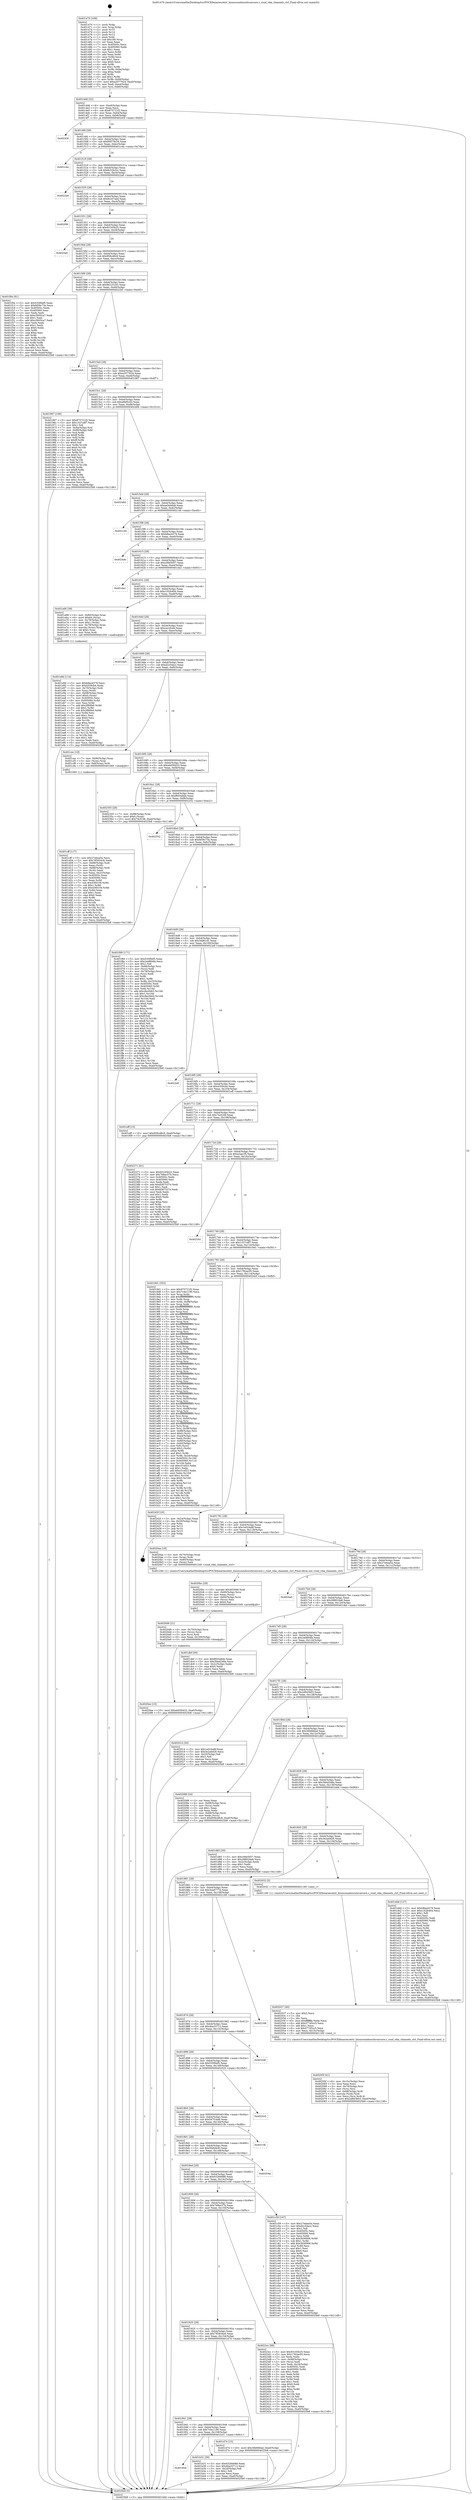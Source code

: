digraph "0x401470" {
  label = "0x401470 (/mnt/c/Users/mathe/Desktop/tcc/POCII/binaries/extr_linuxsoundsocshrcarcore.c_rsnd_rdai_channels_ctrl_Final-ollvm.out::main(0))"
  labelloc = "t"
  node[shape=record]

  Entry [label="",width=0.3,height=0.3,shape=circle,fillcolor=black,style=filled]
  "0x4014dd" [label="{
     0x4014dd [32]\l
     | [instrs]\l
     &nbsp;&nbsp;0x4014dd \<+6\>: mov -0xa0(%rbp),%eax\l
     &nbsp;&nbsp;0x4014e3 \<+2\>: mov %eax,%ecx\l
     &nbsp;&nbsp;0x4014e5 \<+6\>: sub $0x875721f2,%ecx\l
     &nbsp;&nbsp;0x4014eb \<+6\>: mov %eax,-0xb4(%rbp)\l
     &nbsp;&nbsp;0x4014f1 \<+6\>: mov %ecx,-0xb8(%rbp)\l
     &nbsp;&nbsp;0x4014f7 \<+6\>: je 000000000040243f \<main+0xfcf\>\l
  }"]
  "0x40243f" [label="{
     0x40243f\l
  }", style=dashed]
  "0x4014fd" [label="{
     0x4014fd [28]\l
     | [instrs]\l
     &nbsp;&nbsp;0x4014fd \<+5\>: jmp 0000000000401502 \<main+0x92\>\l
     &nbsp;&nbsp;0x401502 \<+6\>: mov -0xb4(%rbp),%eax\l
     &nbsp;&nbsp;0x401508 \<+5\>: sub $0x89578c34,%eax\l
     &nbsp;&nbsp;0x40150d \<+6\>: mov %eax,-0xbc(%rbp)\l
     &nbsp;&nbsp;0x401513 \<+6\>: je 0000000000401c4a \<main+0x7da\>\l
  }"]
  Exit [label="",width=0.3,height=0.3,shape=circle,fillcolor=black,style=filled,peripheries=2]
  "0x401c4a" [label="{
     0x401c4a\l
  }", style=dashed]
  "0x401519" [label="{
     0x401519 [28]\l
     | [instrs]\l
     &nbsp;&nbsp;0x401519 \<+5\>: jmp 000000000040151e \<main+0xae\>\l
     &nbsp;&nbsp;0x40151e \<+6\>: mov -0xb4(%rbp),%eax\l
     &nbsp;&nbsp;0x401524 \<+5\>: sub $0x8c52b3cc,%eax\l
     &nbsp;&nbsp;0x401529 \<+6\>: mov %eax,-0xc0(%rbp)\l
     &nbsp;&nbsp;0x40152f \<+6\>: je 00000000004022a6 \<main+0xe36\>\l
  }"]
  "0x4020ee" [label="{
     0x4020ee [15]\l
     | [instrs]\l
     &nbsp;&nbsp;0x4020ee \<+10\>: movl $0xeb056433,-0xa0(%rbp)\l
     &nbsp;&nbsp;0x4020f8 \<+5\>: jmp 00000000004025b8 \<main+0x1148\>\l
  }"]
  "0x4022a6" [label="{
     0x4022a6\l
  }", style=dashed]
  "0x401535" [label="{
     0x401535 [28]\l
     | [instrs]\l
     &nbsp;&nbsp;0x401535 \<+5\>: jmp 000000000040153a \<main+0xca\>\l
     &nbsp;&nbsp;0x40153a \<+6\>: mov -0xb4(%rbp),%eax\l
     &nbsp;&nbsp;0x401540 \<+5\>: sub $0x8cc07aed,%eax\l
     &nbsp;&nbsp;0x401545 \<+6\>: mov %eax,-0xc4(%rbp)\l
     &nbsp;&nbsp;0x40154b \<+6\>: je 00000000004020fd \<main+0xc8d\>\l
  }"]
  "0x4020d9" [label="{
     0x4020d9 [21]\l
     | [instrs]\l
     &nbsp;&nbsp;0x4020d9 \<+4\>: mov -0x70(%rbp),%rcx\l
     &nbsp;&nbsp;0x4020dd \<+3\>: mov (%rcx),%rcx\l
     &nbsp;&nbsp;0x4020e0 \<+3\>: mov %rcx,%rdi\l
     &nbsp;&nbsp;0x4020e3 \<+6\>: mov %eax,-0x160(%rbp)\l
     &nbsp;&nbsp;0x4020e9 \<+5\>: call 0000000000401030 \<free@plt\>\l
     | [calls]\l
     &nbsp;&nbsp;0x401030 \{1\} (unknown)\l
  }"]
  "0x4020fd" [label="{
     0x4020fd\l
  }", style=dashed]
  "0x401551" [label="{
     0x401551 [28]\l
     | [instrs]\l
     &nbsp;&nbsp;0x401551 \<+5\>: jmp 0000000000401556 \<main+0xe6\>\l
     &nbsp;&nbsp;0x401556 \<+6\>: mov -0xb4(%rbp),%eax\l
     &nbsp;&nbsp;0x40155c \<+5\>: sub $0x93165b25,%eax\l
     &nbsp;&nbsp;0x401561 \<+6\>: mov %eax,-0xc8(%rbp)\l
     &nbsp;&nbsp;0x401567 \<+6\>: je 00000000004025a0 \<main+0x1130\>\l
  }"]
  "0x4020bc" [label="{
     0x4020bc [29]\l
     | [instrs]\l
     &nbsp;&nbsp;0x4020bc \<+10\>: movabs $0x4030d6,%rdi\l
     &nbsp;&nbsp;0x4020c6 \<+4\>: mov -0x60(%rbp),%rcx\l
     &nbsp;&nbsp;0x4020ca \<+2\>: mov %eax,(%rcx)\l
     &nbsp;&nbsp;0x4020cc \<+4\>: mov -0x60(%rbp),%rcx\l
     &nbsp;&nbsp;0x4020d0 \<+2\>: mov (%rcx),%esi\l
     &nbsp;&nbsp;0x4020d2 \<+2\>: mov $0x0,%al\l
     &nbsp;&nbsp;0x4020d4 \<+5\>: call 0000000000401040 \<printf@plt\>\l
     | [calls]\l
     &nbsp;&nbsp;0x401040 \{1\} (unknown)\l
  }"]
  "0x4025a0" [label="{
     0x4025a0\l
  }", style=dashed]
  "0x40156d" [label="{
     0x40156d [28]\l
     | [instrs]\l
     &nbsp;&nbsp;0x40156d \<+5\>: jmp 0000000000401572 \<main+0x102\>\l
     &nbsp;&nbsp;0x401572 \<+6\>: mov -0xb4(%rbp),%eax\l
     &nbsp;&nbsp;0x401578 \<+5\>: sub $0x959cd8c9,%eax\l
     &nbsp;&nbsp;0x40157d \<+6\>: mov %eax,-0xcc(%rbp)\l
     &nbsp;&nbsp;0x401583 \<+6\>: je 0000000000401f0e \<main+0xa9e\>\l
  }"]
  "0x40205f" [label="{
     0x40205f [41]\l
     | [instrs]\l
     &nbsp;&nbsp;0x40205f \<+6\>: mov -0x15c(%rbp),%ecx\l
     &nbsp;&nbsp;0x402065 \<+3\>: imul %eax,%ecx\l
     &nbsp;&nbsp;0x402068 \<+4\>: mov -0x70(%rbp),%rsi\l
     &nbsp;&nbsp;0x40206c \<+3\>: mov (%rsi),%rsi\l
     &nbsp;&nbsp;0x40206f \<+4\>: mov -0x68(%rbp),%rdi\l
     &nbsp;&nbsp;0x402073 \<+3\>: movslq (%rdi),%rdi\l
     &nbsp;&nbsp;0x402076 \<+3\>: mov %ecx,(%rsi,%rdi,4)\l
     &nbsp;&nbsp;0x402079 \<+10\>: movl $0x2d843b03,-0xa0(%rbp)\l
     &nbsp;&nbsp;0x402083 \<+5\>: jmp 00000000004025b8 \<main+0x1148\>\l
  }"]
  "0x401f0e" [label="{
     0x401f0e [91]\l
     | [instrs]\l
     &nbsp;&nbsp;0x401f0e \<+5\>: mov $0x535f0ef5,%eax\l
     &nbsp;&nbsp;0x401f13 \<+5\>: mov $0xfd59c73a,%ecx\l
     &nbsp;&nbsp;0x401f18 \<+7\>: mov 0x40505c,%edx\l
     &nbsp;&nbsp;0x401f1f \<+7\>: mov 0x405060,%esi\l
     &nbsp;&nbsp;0x401f26 \<+2\>: mov %edx,%edi\l
     &nbsp;&nbsp;0x401f28 \<+6\>: sub $0xc5605ca7,%edi\l
     &nbsp;&nbsp;0x401f2e \<+3\>: sub $0x1,%edi\l
     &nbsp;&nbsp;0x401f31 \<+6\>: add $0xc5605ca7,%edi\l
     &nbsp;&nbsp;0x401f37 \<+3\>: imul %edi,%edx\l
     &nbsp;&nbsp;0x401f3a \<+3\>: and $0x1,%edx\l
     &nbsp;&nbsp;0x401f3d \<+3\>: cmp $0x0,%edx\l
     &nbsp;&nbsp;0x401f40 \<+4\>: sete %r8b\l
     &nbsp;&nbsp;0x401f44 \<+3\>: cmp $0xa,%esi\l
     &nbsp;&nbsp;0x401f47 \<+4\>: setl %r9b\l
     &nbsp;&nbsp;0x401f4b \<+3\>: mov %r8b,%r10b\l
     &nbsp;&nbsp;0x401f4e \<+3\>: and %r9b,%r10b\l
     &nbsp;&nbsp;0x401f51 \<+3\>: xor %r9b,%r8b\l
     &nbsp;&nbsp;0x401f54 \<+3\>: or %r8b,%r10b\l
     &nbsp;&nbsp;0x401f57 \<+4\>: test $0x1,%r10b\l
     &nbsp;&nbsp;0x401f5b \<+3\>: cmovne %ecx,%eax\l
     &nbsp;&nbsp;0x401f5e \<+6\>: mov %eax,-0xa0(%rbp)\l
     &nbsp;&nbsp;0x401f64 \<+5\>: jmp 00000000004025b8 \<main+0x1148\>\l
  }"]
  "0x401589" [label="{
     0x401589 [28]\l
     | [instrs]\l
     &nbsp;&nbsp;0x401589 \<+5\>: jmp 000000000040158e \<main+0x11e\>\l
     &nbsp;&nbsp;0x40158e \<+6\>: mov -0xb4(%rbp),%eax\l
     &nbsp;&nbsp;0x401594 \<+5\>: sub $0x9e125163,%eax\l
     &nbsp;&nbsp;0x401599 \<+6\>: mov %eax,-0xd0(%rbp)\l
     &nbsp;&nbsp;0x40159f \<+6\>: je 00000000004022b5 \<main+0xe45\>\l
  }"]
  "0x402037" [label="{
     0x402037 [40]\l
     | [instrs]\l
     &nbsp;&nbsp;0x402037 \<+5\>: mov $0x2,%ecx\l
     &nbsp;&nbsp;0x40203c \<+1\>: cltd\l
     &nbsp;&nbsp;0x40203d \<+2\>: idiv %ecx\l
     &nbsp;&nbsp;0x40203f \<+6\>: imul $0xfffffffe,%edx,%ecx\l
     &nbsp;&nbsp;0x402045 \<+6\>: add $0x477d5cc5,%ecx\l
     &nbsp;&nbsp;0x40204b \<+3\>: add $0x1,%ecx\l
     &nbsp;&nbsp;0x40204e \<+6\>: sub $0x477d5cc5,%ecx\l
     &nbsp;&nbsp;0x402054 \<+6\>: mov %ecx,-0x15c(%rbp)\l
     &nbsp;&nbsp;0x40205a \<+5\>: call 0000000000401160 \<next_i\>\l
     | [calls]\l
     &nbsp;&nbsp;0x401160 \{1\} (/mnt/c/Users/mathe/Desktop/tcc/POCII/binaries/extr_linuxsoundsocshrcarcore.c_rsnd_rdai_channels_ctrl_Final-ollvm.out::next_i)\l
  }"]
  "0x4022b5" [label="{
     0x4022b5\l
  }", style=dashed]
  "0x4015a5" [label="{
     0x4015a5 [28]\l
     | [instrs]\l
     &nbsp;&nbsp;0x4015a5 \<+5\>: jmp 00000000004015aa \<main+0x13a\>\l
     &nbsp;&nbsp;0x4015aa \<+6\>: mov -0xb4(%rbp),%eax\l
     &nbsp;&nbsp;0x4015b0 \<+5\>: sub $0xa2077624,%eax\l
     &nbsp;&nbsp;0x4015b5 \<+6\>: mov %eax,-0xd4(%rbp)\l
     &nbsp;&nbsp;0x4015bb \<+6\>: je 0000000000401967 \<main+0x4f7\>\l
  }"]
  "0x401e8d" [label="{
     0x401e8d [114]\l
     | [instrs]\l
     &nbsp;&nbsp;0x401e8d \<+5\>: mov $0xb8ee4379,%ecx\l
     &nbsp;&nbsp;0x401e92 \<+5\>: mov $0x4359cb4,%edx\l
     &nbsp;&nbsp;0x401e97 \<+4\>: mov -0x70(%rbp),%rdi\l
     &nbsp;&nbsp;0x401e9b \<+3\>: mov %rax,(%rdi)\l
     &nbsp;&nbsp;0x401e9e \<+4\>: mov -0x68(%rbp),%rax\l
     &nbsp;&nbsp;0x401ea2 \<+6\>: movl $0x0,(%rax)\l
     &nbsp;&nbsp;0x401ea8 \<+7\>: mov 0x40505c,%esi\l
     &nbsp;&nbsp;0x401eaf \<+8\>: mov 0x405060,%r8d\l
     &nbsp;&nbsp;0x401eb7 \<+3\>: mov %esi,%r9d\l
     &nbsp;&nbsp;0x401eba \<+7\>: add $0x2f89fe0,%r9d\l
     &nbsp;&nbsp;0x401ec1 \<+4\>: sub $0x1,%r9d\l
     &nbsp;&nbsp;0x401ec5 \<+7\>: sub $0x2f89fe0,%r9d\l
     &nbsp;&nbsp;0x401ecc \<+4\>: imul %r9d,%esi\l
     &nbsp;&nbsp;0x401ed0 \<+3\>: and $0x1,%esi\l
     &nbsp;&nbsp;0x401ed3 \<+3\>: cmp $0x0,%esi\l
     &nbsp;&nbsp;0x401ed6 \<+4\>: sete %r10b\l
     &nbsp;&nbsp;0x401eda \<+4\>: cmp $0xa,%r8d\l
     &nbsp;&nbsp;0x401ede \<+4\>: setl %r11b\l
     &nbsp;&nbsp;0x401ee2 \<+3\>: mov %r10b,%bl\l
     &nbsp;&nbsp;0x401ee5 \<+3\>: and %r11b,%bl\l
     &nbsp;&nbsp;0x401ee8 \<+3\>: xor %r11b,%r10b\l
     &nbsp;&nbsp;0x401eeb \<+3\>: or %r10b,%bl\l
     &nbsp;&nbsp;0x401eee \<+3\>: test $0x1,%bl\l
     &nbsp;&nbsp;0x401ef1 \<+3\>: cmovne %edx,%ecx\l
     &nbsp;&nbsp;0x401ef4 \<+6\>: mov %ecx,-0xa0(%rbp)\l
     &nbsp;&nbsp;0x401efa \<+5\>: jmp 00000000004025b8 \<main+0x1148\>\l
  }"]
  "0x401967" [label="{
     0x401967 [106]\l
     | [instrs]\l
     &nbsp;&nbsp;0x401967 \<+5\>: mov $0x875721f2,%eax\l
     &nbsp;&nbsp;0x40196c \<+5\>: mov $0x1327cdf7,%ecx\l
     &nbsp;&nbsp;0x401971 \<+2\>: mov $0x1,%dl\l
     &nbsp;&nbsp;0x401973 \<+7\>: mov -0x9a(%rbp),%sil\l
     &nbsp;&nbsp;0x40197a \<+7\>: mov -0x99(%rbp),%dil\l
     &nbsp;&nbsp;0x401981 \<+3\>: mov %sil,%r8b\l
     &nbsp;&nbsp;0x401984 \<+4\>: xor $0xff,%r8b\l
     &nbsp;&nbsp;0x401988 \<+3\>: mov %dil,%r9b\l
     &nbsp;&nbsp;0x40198b \<+4\>: xor $0xff,%r9b\l
     &nbsp;&nbsp;0x40198f \<+3\>: xor $0x0,%dl\l
     &nbsp;&nbsp;0x401992 \<+3\>: mov %r8b,%r10b\l
     &nbsp;&nbsp;0x401995 \<+4\>: and $0x0,%r10b\l
     &nbsp;&nbsp;0x401999 \<+3\>: and %dl,%sil\l
     &nbsp;&nbsp;0x40199c \<+3\>: mov %r9b,%r11b\l
     &nbsp;&nbsp;0x40199f \<+4\>: and $0x0,%r11b\l
     &nbsp;&nbsp;0x4019a3 \<+3\>: and %dl,%dil\l
     &nbsp;&nbsp;0x4019a6 \<+3\>: or %sil,%r10b\l
     &nbsp;&nbsp;0x4019a9 \<+3\>: or %dil,%r11b\l
     &nbsp;&nbsp;0x4019ac \<+3\>: xor %r11b,%r10b\l
     &nbsp;&nbsp;0x4019af \<+3\>: or %r9b,%r8b\l
     &nbsp;&nbsp;0x4019b2 \<+4\>: xor $0xff,%r8b\l
     &nbsp;&nbsp;0x4019b6 \<+3\>: or $0x0,%dl\l
     &nbsp;&nbsp;0x4019b9 \<+3\>: and %dl,%r8b\l
     &nbsp;&nbsp;0x4019bc \<+3\>: or %r8b,%r10b\l
     &nbsp;&nbsp;0x4019bf \<+4\>: test $0x1,%r10b\l
     &nbsp;&nbsp;0x4019c3 \<+3\>: cmovne %ecx,%eax\l
     &nbsp;&nbsp;0x4019c6 \<+6\>: mov %eax,-0xa0(%rbp)\l
     &nbsp;&nbsp;0x4019cc \<+5\>: jmp 00000000004025b8 \<main+0x1148\>\l
  }"]
  "0x4015c1" [label="{
     0x4015c1 [28]\l
     | [instrs]\l
     &nbsp;&nbsp;0x4015c1 \<+5\>: jmp 00000000004015c6 \<main+0x156\>\l
     &nbsp;&nbsp;0x4015c6 \<+6\>: mov -0xb4(%rbp),%eax\l
     &nbsp;&nbsp;0x4015cc \<+5\>: sub $0xa8bf5c03,%eax\l
     &nbsp;&nbsp;0x4015d1 \<+6\>: mov %eax,-0xd8(%rbp)\l
     &nbsp;&nbsp;0x4015d7 \<+6\>: je 0000000000402484 \<main+0x1014\>\l
  }"]
  "0x4025b8" [label="{
     0x4025b8 [5]\l
     | [instrs]\l
     &nbsp;&nbsp;0x4025b8 \<+5\>: jmp 00000000004014dd \<main+0x6d\>\l
  }"]
  "0x401470" [label="{
     0x401470 [109]\l
     | [instrs]\l
     &nbsp;&nbsp;0x401470 \<+1\>: push %rbp\l
     &nbsp;&nbsp;0x401471 \<+3\>: mov %rsp,%rbp\l
     &nbsp;&nbsp;0x401474 \<+2\>: push %r15\l
     &nbsp;&nbsp;0x401476 \<+2\>: push %r14\l
     &nbsp;&nbsp;0x401478 \<+2\>: push %r12\l
     &nbsp;&nbsp;0x40147a \<+1\>: push %rbx\l
     &nbsp;&nbsp;0x40147b \<+7\>: sub $0x180,%rsp\l
     &nbsp;&nbsp;0x401482 \<+2\>: xor %eax,%eax\l
     &nbsp;&nbsp;0x401484 \<+7\>: mov 0x40505c,%ecx\l
     &nbsp;&nbsp;0x40148b \<+7\>: mov 0x405060,%edx\l
     &nbsp;&nbsp;0x401492 \<+3\>: sub $0x1,%eax\l
     &nbsp;&nbsp;0x401495 \<+3\>: mov %ecx,%r8d\l
     &nbsp;&nbsp;0x401498 \<+3\>: add %eax,%r8d\l
     &nbsp;&nbsp;0x40149b \<+4\>: imul %r8d,%ecx\l
     &nbsp;&nbsp;0x40149f \<+3\>: and $0x1,%ecx\l
     &nbsp;&nbsp;0x4014a2 \<+3\>: cmp $0x0,%ecx\l
     &nbsp;&nbsp;0x4014a5 \<+4\>: sete %r9b\l
     &nbsp;&nbsp;0x4014a9 \<+4\>: and $0x1,%r9b\l
     &nbsp;&nbsp;0x4014ad \<+7\>: mov %r9b,-0x9a(%rbp)\l
     &nbsp;&nbsp;0x4014b4 \<+3\>: cmp $0xa,%edx\l
     &nbsp;&nbsp;0x4014b7 \<+4\>: setl %r9b\l
     &nbsp;&nbsp;0x4014bb \<+4\>: and $0x1,%r9b\l
     &nbsp;&nbsp;0x4014bf \<+7\>: mov %r9b,-0x99(%rbp)\l
     &nbsp;&nbsp;0x4014c6 \<+10\>: movl $0xa2077624,-0xa0(%rbp)\l
     &nbsp;&nbsp;0x4014d0 \<+6\>: mov %edi,-0xa4(%rbp)\l
     &nbsp;&nbsp;0x4014d6 \<+7\>: mov %rsi,-0xb0(%rbp)\l
  }"]
  "0x401cff" [label="{
     0x401cff [117]\l
     | [instrs]\l
     &nbsp;&nbsp;0x401cff \<+5\>: mov $0x27ebea5a,%ecx\l
     &nbsp;&nbsp;0x401d04 \<+5\>: mov $0x785834c6,%edx\l
     &nbsp;&nbsp;0x401d09 \<+7\>: mov -0x88(%rbp),%rdi\l
     &nbsp;&nbsp;0x401d10 \<+2\>: mov %eax,(%rdi)\l
     &nbsp;&nbsp;0x401d12 \<+7\>: mov -0x88(%rbp),%rdi\l
     &nbsp;&nbsp;0x401d19 \<+2\>: mov (%rdi),%eax\l
     &nbsp;&nbsp;0x401d1b \<+3\>: mov %eax,-0x2c(%rbp)\l
     &nbsp;&nbsp;0x401d1e \<+7\>: mov 0x40505c,%eax\l
     &nbsp;&nbsp;0x401d25 \<+7\>: mov 0x405060,%esi\l
     &nbsp;&nbsp;0x401d2c \<+3\>: mov %eax,%r8d\l
     &nbsp;&nbsp;0x401d2f \<+7\>: sub $0x43601f4,%r8d\l
     &nbsp;&nbsp;0x401d36 \<+4\>: sub $0x1,%r8d\l
     &nbsp;&nbsp;0x401d3a \<+7\>: add $0x43601f4,%r8d\l
     &nbsp;&nbsp;0x401d41 \<+4\>: imul %r8d,%eax\l
     &nbsp;&nbsp;0x401d45 \<+3\>: and $0x1,%eax\l
     &nbsp;&nbsp;0x401d48 \<+3\>: cmp $0x0,%eax\l
     &nbsp;&nbsp;0x401d4b \<+4\>: sete %r9b\l
     &nbsp;&nbsp;0x401d4f \<+3\>: cmp $0xa,%esi\l
     &nbsp;&nbsp;0x401d52 \<+4\>: setl %r10b\l
     &nbsp;&nbsp;0x401d56 \<+3\>: mov %r9b,%r11b\l
     &nbsp;&nbsp;0x401d59 \<+3\>: and %r10b,%r11b\l
     &nbsp;&nbsp;0x401d5c \<+3\>: xor %r10b,%r9b\l
     &nbsp;&nbsp;0x401d5f \<+3\>: or %r9b,%r11b\l
     &nbsp;&nbsp;0x401d62 \<+4\>: test $0x1,%r11b\l
     &nbsp;&nbsp;0x401d66 \<+3\>: cmovne %edx,%ecx\l
     &nbsp;&nbsp;0x401d69 \<+6\>: mov %ecx,-0xa0(%rbp)\l
     &nbsp;&nbsp;0x401d6f \<+5\>: jmp 00000000004025b8 \<main+0x1148\>\l
  }"]
  "0x402484" [label="{
     0x402484\l
  }", style=dashed]
  "0x4015dd" [label="{
     0x4015dd [28]\l
     | [instrs]\l
     &nbsp;&nbsp;0x4015dd \<+5\>: jmp 00000000004015e2 \<main+0x172\>\l
     &nbsp;&nbsp;0x4015e2 \<+6\>: mov -0xb4(%rbp),%eax\l
     &nbsp;&nbsp;0x4015e8 \<+5\>: sub $0xaa3eb6ab,%eax\l
     &nbsp;&nbsp;0x4015ed \<+6\>: mov %eax,-0xdc(%rbp)\l
     &nbsp;&nbsp;0x4015f3 \<+6\>: je 0000000000402144 \<main+0xcd4\>\l
  }"]
  "0x40195d" [label="{
     0x40195d\l
  }", style=dashed]
  "0x402144" [label="{
     0x402144\l
  }", style=dashed]
  "0x4015f9" [label="{
     0x4015f9 [28]\l
     | [instrs]\l
     &nbsp;&nbsp;0x4015f9 \<+5\>: jmp 00000000004015fe \<main+0x18e\>\l
     &nbsp;&nbsp;0x4015fe \<+6\>: mov -0xb4(%rbp),%eax\l
     &nbsp;&nbsp;0x401604 \<+5\>: sub $0xb8ee4379,%eax\l
     &nbsp;&nbsp;0x401609 \<+6\>: mov %eax,-0xe0(%rbp)\l
     &nbsp;&nbsp;0x40160f \<+6\>: je 00000000004024de \<main+0x106e\>\l
  }"]
  "0x401b31" [label="{
     0x401b31 [30]\l
     | [instrs]\l
     &nbsp;&nbsp;0x401b31 \<+5\>: mov $0x63284688,%eax\l
     &nbsp;&nbsp;0x401b36 \<+5\>: mov $0x4ba33712,%ecx\l
     &nbsp;&nbsp;0x401b3b \<+3\>: mov -0x2d(%rbp),%dl\l
     &nbsp;&nbsp;0x401b3e \<+3\>: test $0x1,%dl\l
     &nbsp;&nbsp;0x401b41 \<+3\>: cmovne %ecx,%eax\l
     &nbsp;&nbsp;0x401b44 \<+6\>: mov %eax,-0xa0(%rbp)\l
     &nbsp;&nbsp;0x401b4a \<+5\>: jmp 00000000004025b8 \<main+0x1148\>\l
  }"]
  "0x4024de" [label="{
     0x4024de\l
  }", style=dashed]
  "0x401615" [label="{
     0x401615 [28]\l
     | [instrs]\l
     &nbsp;&nbsp;0x401615 \<+5\>: jmp 000000000040161a \<main+0x1aa\>\l
     &nbsp;&nbsp;0x40161a \<+6\>: mov -0xb4(%rbp),%eax\l
     &nbsp;&nbsp;0x401620 \<+5\>: sub $0xc06e5057,%eax\l
     &nbsp;&nbsp;0x401625 \<+6\>: mov %eax,-0xe4(%rbp)\l
     &nbsp;&nbsp;0x40162b \<+6\>: je 0000000000401da1 \<main+0x931\>\l
  }"]
  "0x401941" [label="{
     0x401941 [28]\l
     | [instrs]\l
     &nbsp;&nbsp;0x401941 \<+5\>: jmp 0000000000401946 \<main+0x4d6\>\l
     &nbsp;&nbsp;0x401946 \<+6\>: mov -0xb4(%rbp),%eax\l
     &nbsp;&nbsp;0x40194c \<+5\>: sub $0x7c4e1190,%eax\l
     &nbsp;&nbsp;0x401951 \<+6\>: mov %eax,-0x158(%rbp)\l
     &nbsp;&nbsp;0x401957 \<+6\>: je 0000000000401b31 \<main+0x6c1\>\l
  }"]
  "0x401da1" [label="{
     0x401da1\l
  }", style=dashed]
  "0x401631" [label="{
     0x401631 [28]\l
     | [instrs]\l
     &nbsp;&nbsp;0x401631 \<+5\>: jmp 0000000000401636 \<main+0x1c6\>\l
     &nbsp;&nbsp;0x401636 \<+6\>: mov -0xb4(%rbp),%eax\l
     &nbsp;&nbsp;0x40163c \<+5\>: sub $0xc162b404,%eax\l
     &nbsp;&nbsp;0x401641 \<+6\>: mov %eax,-0xe8(%rbp)\l
     &nbsp;&nbsp;0x401647 \<+6\>: je 0000000000401e66 \<main+0x9f6\>\l
  }"]
  "0x401d74" [label="{
     0x401d74 [15]\l
     | [instrs]\l
     &nbsp;&nbsp;0x401d74 \<+10\>: movl $0x36b666ad,-0xa0(%rbp)\l
     &nbsp;&nbsp;0x401d7e \<+5\>: jmp 00000000004025b8 \<main+0x1148\>\l
  }"]
  "0x401e66" [label="{
     0x401e66 [39]\l
     | [instrs]\l
     &nbsp;&nbsp;0x401e66 \<+4\>: mov -0x80(%rbp),%rax\l
     &nbsp;&nbsp;0x401e6a \<+6\>: movl $0x64,(%rax)\l
     &nbsp;&nbsp;0x401e70 \<+4\>: mov -0x78(%rbp),%rax\l
     &nbsp;&nbsp;0x401e74 \<+6\>: movl $0x1,(%rax)\l
     &nbsp;&nbsp;0x401e7a \<+4\>: mov -0x78(%rbp),%rax\l
     &nbsp;&nbsp;0x401e7e \<+3\>: movslq (%rax),%rax\l
     &nbsp;&nbsp;0x401e81 \<+4\>: shl $0x2,%rax\l
     &nbsp;&nbsp;0x401e85 \<+3\>: mov %rax,%rdi\l
     &nbsp;&nbsp;0x401e88 \<+5\>: call 0000000000401050 \<malloc@plt\>\l
     | [calls]\l
     &nbsp;&nbsp;0x401050 \{1\} (unknown)\l
  }"]
  "0x40164d" [label="{
     0x40164d [28]\l
     | [instrs]\l
     &nbsp;&nbsp;0x40164d \<+5\>: jmp 0000000000401652 \<main+0x1e2\>\l
     &nbsp;&nbsp;0x401652 \<+6\>: mov -0xb4(%rbp),%eax\l
     &nbsp;&nbsp;0x401658 \<+5\>: sub $0xcec2fcdd,%eax\l
     &nbsp;&nbsp;0x40165d \<+6\>: mov %eax,-0xec(%rbp)\l
     &nbsp;&nbsp;0x401663 \<+6\>: je 0000000000401ba5 \<main+0x735\>\l
  }"]
  "0x401925" [label="{
     0x401925 [28]\l
     | [instrs]\l
     &nbsp;&nbsp;0x401925 \<+5\>: jmp 000000000040192a \<main+0x4ba\>\l
     &nbsp;&nbsp;0x40192a \<+6\>: mov -0xb4(%rbp),%eax\l
     &nbsp;&nbsp;0x401930 \<+5\>: sub $0x785834c6,%eax\l
     &nbsp;&nbsp;0x401935 \<+6\>: mov %eax,-0x154(%rbp)\l
     &nbsp;&nbsp;0x40193b \<+6\>: je 0000000000401d74 \<main+0x904\>\l
  }"]
  "0x401ba5" [label="{
     0x401ba5\l
  }", style=dashed]
  "0x401669" [label="{
     0x401669 [28]\l
     | [instrs]\l
     &nbsp;&nbsp;0x401669 \<+5\>: jmp 000000000040166e \<main+0x1fe\>\l
     &nbsp;&nbsp;0x40166e \<+6\>: mov -0xb4(%rbp),%eax\l
     &nbsp;&nbsp;0x401674 \<+5\>: sub $0xd2c54ecc,%eax\l
     &nbsp;&nbsp;0x401679 \<+6\>: mov %eax,-0xf0(%rbp)\l
     &nbsp;&nbsp;0x40167f \<+6\>: je 0000000000401cec \<main+0x87c\>\l
  }"]
  "0x4023cc" [label="{
     0x4023cc [99]\l
     | [instrs]\l
     &nbsp;&nbsp;0x4023cc \<+5\>: mov $0x93165b25,%eax\l
     &nbsp;&nbsp;0x4023d1 \<+5\>: mov $0x1782ac05,%ecx\l
     &nbsp;&nbsp;0x4023d6 \<+2\>: xor %edx,%edx\l
     &nbsp;&nbsp;0x4023d8 \<+7\>: mov -0x98(%rbp),%rsi\l
     &nbsp;&nbsp;0x4023df \<+2\>: mov (%rsi),%edi\l
     &nbsp;&nbsp;0x4023e1 \<+3\>: mov %edi,-0x24(%rbp)\l
     &nbsp;&nbsp;0x4023e4 \<+7\>: mov 0x40505c,%edi\l
     &nbsp;&nbsp;0x4023eb \<+8\>: mov 0x405060,%r8d\l
     &nbsp;&nbsp;0x4023f3 \<+3\>: sub $0x1,%edx\l
     &nbsp;&nbsp;0x4023f6 \<+3\>: mov %edi,%r9d\l
     &nbsp;&nbsp;0x4023f9 \<+3\>: add %edx,%r9d\l
     &nbsp;&nbsp;0x4023fc \<+4\>: imul %r9d,%edi\l
     &nbsp;&nbsp;0x402400 \<+3\>: and $0x1,%edi\l
     &nbsp;&nbsp;0x402403 \<+3\>: cmp $0x0,%edi\l
     &nbsp;&nbsp;0x402406 \<+4\>: sete %r10b\l
     &nbsp;&nbsp;0x40240a \<+4\>: cmp $0xa,%r8d\l
     &nbsp;&nbsp;0x40240e \<+4\>: setl %r11b\l
     &nbsp;&nbsp;0x402412 \<+3\>: mov %r10b,%bl\l
     &nbsp;&nbsp;0x402415 \<+3\>: and %r11b,%bl\l
     &nbsp;&nbsp;0x402418 \<+3\>: xor %r11b,%r10b\l
     &nbsp;&nbsp;0x40241b \<+3\>: or %r10b,%bl\l
     &nbsp;&nbsp;0x40241e \<+3\>: test $0x1,%bl\l
     &nbsp;&nbsp;0x402421 \<+3\>: cmovne %ecx,%eax\l
     &nbsp;&nbsp;0x402424 \<+6\>: mov %eax,-0xa0(%rbp)\l
     &nbsp;&nbsp;0x40242a \<+5\>: jmp 00000000004025b8 \<main+0x1148\>\l
  }"]
  "0x401cec" [label="{
     0x401cec [19]\l
     | [instrs]\l
     &nbsp;&nbsp;0x401cec \<+7\>: mov -0x90(%rbp),%rax\l
     &nbsp;&nbsp;0x401cf3 \<+3\>: mov (%rax),%rax\l
     &nbsp;&nbsp;0x401cf6 \<+4\>: mov 0x8(%rax),%rdi\l
     &nbsp;&nbsp;0x401cfa \<+5\>: call 0000000000401060 \<atoi@plt\>\l
     | [calls]\l
     &nbsp;&nbsp;0x401060 \{1\} (unknown)\l
  }"]
  "0x401685" [label="{
     0x401685 [28]\l
     | [instrs]\l
     &nbsp;&nbsp;0x401685 \<+5\>: jmp 000000000040168a \<main+0x21a\>\l
     &nbsp;&nbsp;0x40168a \<+6\>: mov -0xb4(%rbp),%eax\l
     &nbsp;&nbsp;0x401690 \<+5\>: sub $0xeb056433,%eax\l
     &nbsp;&nbsp;0x401695 \<+6\>: mov %eax,-0xf4(%rbp)\l
     &nbsp;&nbsp;0x40169b \<+6\>: je 0000000000402355 \<main+0xee5\>\l
  }"]
  "0x401909" [label="{
     0x401909 [28]\l
     | [instrs]\l
     &nbsp;&nbsp;0x401909 \<+5\>: jmp 000000000040190e \<main+0x49e\>\l
     &nbsp;&nbsp;0x40190e \<+6\>: mov -0xb4(%rbp),%eax\l
     &nbsp;&nbsp;0x401914 \<+5\>: sub $0x768ec57b,%eax\l
     &nbsp;&nbsp;0x401919 \<+6\>: mov %eax,-0x150(%rbp)\l
     &nbsp;&nbsp;0x40191f \<+6\>: je 00000000004023cc \<main+0xf5c\>\l
  }"]
  "0x402355" [label="{
     0x402355 [28]\l
     | [instrs]\l
     &nbsp;&nbsp;0x402355 \<+7\>: mov -0x98(%rbp),%rax\l
     &nbsp;&nbsp;0x40235c \<+6\>: movl $0x0,(%rax)\l
     &nbsp;&nbsp;0x402362 \<+10\>: movl $0x74cf108,-0xa0(%rbp)\l
     &nbsp;&nbsp;0x40236c \<+5\>: jmp 00000000004025b8 \<main+0x1148\>\l
  }"]
  "0x4016a1" [label="{
     0x4016a1 [28]\l
     | [instrs]\l
     &nbsp;&nbsp;0x4016a1 \<+5\>: jmp 00000000004016a6 \<main+0x236\>\l
     &nbsp;&nbsp;0x4016a6 \<+6\>: mov -0xb4(%rbp),%eax\l
     &nbsp;&nbsp;0x4016ac \<+5\>: sub $0xf603a8de,%eax\l
     &nbsp;&nbsp;0x4016b1 \<+6\>: mov %eax,-0xf8(%rbp)\l
     &nbsp;&nbsp;0x4016b7 \<+6\>: je 0000000000402332 \<main+0xec2\>\l
  }"]
  "0x401c59" [label="{
     0x401c59 [147]\l
     | [instrs]\l
     &nbsp;&nbsp;0x401c59 \<+5\>: mov $0x27ebea5a,%eax\l
     &nbsp;&nbsp;0x401c5e \<+5\>: mov $0xd2c54ecc,%ecx\l
     &nbsp;&nbsp;0x401c63 \<+2\>: mov $0x1,%dl\l
     &nbsp;&nbsp;0x401c65 \<+7\>: mov 0x40505c,%esi\l
     &nbsp;&nbsp;0x401c6c \<+7\>: mov 0x405060,%edi\l
     &nbsp;&nbsp;0x401c73 \<+3\>: mov %esi,%r8d\l
     &nbsp;&nbsp;0x401c76 \<+7\>: sub $0x3b56906,%r8d\l
     &nbsp;&nbsp;0x401c7d \<+4\>: sub $0x1,%r8d\l
     &nbsp;&nbsp;0x401c81 \<+7\>: add $0x3b56906,%r8d\l
     &nbsp;&nbsp;0x401c88 \<+4\>: imul %r8d,%esi\l
     &nbsp;&nbsp;0x401c8c \<+3\>: and $0x1,%esi\l
     &nbsp;&nbsp;0x401c8f \<+3\>: cmp $0x0,%esi\l
     &nbsp;&nbsp;0x401c92 \<+4\>: sete %r9b\l
     &nbsp;&nbsp;0x401c96 \<+3\>: cmp $0xa,%edi\l
     &nbsp;&nbsp;0x401c99 \<+4\>: setl %r10b\l
     &nbsp;&nbsp;0x401c9d \<+3\>: mov %r9b,%r11b\l
     &nbsp;&nbsp;0x401ca0 \<+4\>: xor $0xff,%r11b\l
     &nbsp;&nbsp;0x401ca4 \<+3\>: mov %r10b,%bl\l
     &nbsp;&nbsp;0x401ca7 \<+3\>: xor $0xff,%bl\l
     &nbsp;&nbsp;0x401caa \<+3\>: xor $0x1,%dl\l
     &nbsp;&nbsp;0x401cad \<+3\>: mov %r11b,%r14b\l
     &nbsp;&nbsp;0x401cb0 \<+4\>: and $0xff,%r14b\l
     &nbsp;&nbsp;0x401cb4 \<+3\>: and %dl,%r9b\l
     &nbsp;&nbsp;0x401cb7 \<+3\>: mov %bl,%r15b\l
     &nbsp;&nbsp;0x401cba \<+4\>: and $0xff,%r15b\l
     &nbsp;&nbsp;0x401cbe \<+3\>: and %dl,%r10b\l
     &nbsp;&nbsp;0x401cc1 \<+3\>: or %r9b,%r14b\l
     &nbsp;&nbsp;0x401cc4 \<+3\>: or %r10b,%r15b\l
     &nbsp;&nbsp;0x401cc7 \<+3\>: xor %r15b,%r14b\l
     &nbsp;&nbsp;0x401cca \<+3\>: or %bl,%r11b\l
     &nbsp;&nbsp;0x401ccd \<+4\>: xor $0xff,%r11b\l
     &nbsp;&nbsp;0x401cd1 \<+3\>: or $0x1,%dl\l
     &nbsp;&nbsp;0x401cd4 \<+3\>: and %dl,%r11b\l
     &nbsp;&nbsp;0x401cd7 \<+3\>: or %r11b,%r14b\l
     &nbsp;&nbsp;0x401cda \<+4\>: test $0x1,%r14b\l
     &nbsp;&nbsp;0x401cde \<+3\>: cmovne %ecx,%eax\l
     &nbsp;&nbsp;0x401ce1 \<+6\>: mov %eax,-0xa0(%rbp)\l
     &nbsp;&nbsp;0x401ce7 \<+5\>: jmp 00000000004025b8 \<main+0x1148\>\l
  }"]
  "0x402332" [label="{
     0x402332\l
  }", style=dashed]
  "0x4016bd" [label="{
     0x4016bd [28]\l
     | [instrs]\l
     &nbsp;&nbsp;0x4016bd \<+5\>: jmp 00000000004016c2 \<main+0x252\>\l
     &nbsp;&nbsp;0x4016c2 \<+6\>: mov -0xb4(%rbp),%eax\l
     &nbsp;&nbsp;0x4016c8 \<+5\>: sub $0xfd59c73a,%eax\l
     &nbsp;&nbsp;0x4016cd \<+6\>: mov %eax,-0xfc(%rbp)\l
     &nbsp;&nbsp;0x4016d3 \<+6\>: je 0000000000401f69 \<main+0xaf9\>\l
  }"]
  "0x4018ed" [label="{
     0x4018ed [28]\l
     | [instrs]\l
     &nbsp;&nbsp;0x4018ed \<+5\>: jmp 00000000004018f2 \<main+0x482\>\l
     &nbsp;&nbsp;0x4018f2 \<+6\>: mov -0xb4(%rbp),%eax\l
     &nbsp;&nbsp;0x4018f8 \<+5\>: sub $0x63284688,%eax\l
     &nbsp;&nbsp;0x4018fd \<+6\>: mov %eax,-0x14c(%rbp)\l
     &nbsp;&nbsp;0x401903 \<+6\>: je 0000000000401c59 \<main+0x7e9\>\l
  }"]
  "0x401f69" [label="{
     0x401f69 [171]\l
     | [instrs]\l
     &nbsp;&nbsp;0x401f69 \<+5\>: mov $0x535f0ef5,%eax\l
     &nbsp;&nbsp;0x401f6e \<+5\>: mov $0x2ad894fa,%ecx\l
     &nbsp;&nbsp;0x401f73 \<+2\>: mov $0x1,%dl\l
     &nbsp;&nbsp;0x401f75 \<+4\>: mov -0x68(%rbp),%rsi\l
     &nbsp;&nbsp;0x401f79 \<+2\>: mov (%rsi),%edi\l
     &nbsp;&nbsp;0x401f7b \<+4\>: mov -0x78(%rbp),%rsi\l
     &nbsp;&nbsp;0x401f7f \<+2\>: cmp (%rsi),%edi\l
     &nbsp;&nbsp;0x401f81 \<+4\>: setl %r8b\l
     &nbsp;&nbsp;0x401f85 \<+4\>: and $0x1,%r8b\l
     &nbsp;&nbsp;0x401f89 \<+4\>: mov %r8b,-0x25(%rbp)\l
     &nbsp;&nbsp;0x401f8d \<+7\>: mov 0x40505c,%edi\l
     &nbsp;&nbsp;0x401f94 \<+8\>: mov 0x405060,%r9d\l
     &nbsp;&nbsp;0x401f9c \<+3\>: mov %edi,%r10d\l
     &nbsp;&nbsp;0x401f9f \<+7\>: add $0xcfec0b63,%r10d\l
     &nbsp;&nbsp;0x401fa6 \<+4\>: sub $0x1,%r10d\l
     &nbsp;&nbsp;0x401faa \<+7\>: sub $0xcfec0b63,%r10d\l
     &nbsp;&nbsp;0x401fb1 \<+4\>: imul %r10d,%edi\l
     &nbsp;&nbsp;0x401fb5 \<+3\>: and $0x1,%edi\l
     &nbsp;&nbsp;0x401fb8 \<+3\>: cmp $0x0,%edi\l
     &nbsp;&nbsp;0x401fbb \<+4\>: sete %r8b\l
     &nbsp;&nbsp;0x401fbf \<+4\>: cmp $0xa,%r9d\l
     &nbsp;&nbsp;0x401fc3 \<+4\>: setl %r11b\l
     &nbsp;&nbsp;0x401fc7 \<+3\>: mov %r8b,%bl\l
     &nbsp;&nbsp;0x401fca \<+3\>: xor $0xff,%bl\l
     &nbsp;&nbsp;0x401fcd \<+3\>: mov %r11b,%r14b\l
     &nbsp;&nbsp;0x401fd0 \<+4\>: xor $0xff,%r14b\l
     &nbsp;&nbsp;0x401fd4 \<+3\>: xor $0x0,%dl\l
     &nbsp;&nbsp;0x401fd7 \<+3\>: mov %bl,%r15b\l
     &nbsp;&nbsp;0x401fda \<+4\>: and $0x0,%r15b\l
     &nbsp;&nbsp;0x401fde \<+3\>: and %dl,%r8b\l
     &nbsp;&nbsp;0x401fe1 \<+3\>: mov %r14b,%r12b\l
     &nbsp;&nbsp;0x401fe4 \<+4\>: and $0x0,%r12b\l
     &nbsp;&nbsp;0x401fe8 \<+3\>: and %dl,%r11b\l
     &nbsp;&nbsp;0x401feb \<+3\>: or %r8b,%r15b\l
     &nbsp;&nbsp;0x401fee \<+3\>: or %r11b,%r12b\l
     &nbsp;&nbsp;0x401ff1 \<+3\>: xor %r12b,%r15b\l
     &nbsp;&nbsp;0x401ff4 \<+3\>: or %r14b,%bl\l
     &nbsp;&nbsp;0x401ff7 \<+3\>: xor $0xff,%bl\l
     &nbsp;&nbsp;0x401ffa \<+3\>: or $0x0,%dl\l
     &nbsp;&nbsp;0x401ffd \<+2\>: and %dl,%bl\l
     &nbsp;&nbsp;0x401fff \<+3\>: or %bl,%r15b\l
     &nbsp;&nbsp;0x402002 \<+4\>: test $0x1,%r15b\l
     &nbsp;&nbsp;0x402006 \<+3\>: cmovne %ecx,%eax\l
     &nbsp;&nbsp;0x402009 \<+6\>: mov %eax,-0xa0(%rbp)\l
     &nbsp;&nbsp;0x40200f \<+5\>: jmp 00000000004025b8 \<main+0x1148\>\l
  }"]
  "0x4016d9" [label="{
     0x4016d9 [28]\l
     | [instrs]\l
     &nbsp;&nbsp;0x4016d9 \<+5\>: jmp 00000000004016de \<main+0x26e\>\l
     &nbsp;&nbsp;0x4016de \<+6\>: mov -0xb4(%rbp),%eax\l
     &nbsp;&nbsp;0x4016e4 \<+5\>: sub $0x3dd61d1,%eax\l
     &nbsp;&nbsp;0x4016e9 \<+6\>: mov %eax,-0x100(%rbp)\l
     &nbsp;&nbsp;0x4016ef \<+6\>: je 00000000004022df \<main+0xe6f\>\l
  }"]
  "0x40254a" [label="{
     0x40254a\l
  }", style=dashed]
  "0x4022df" [label="{
     0x4022df\l
  }", style=dashed]
  "0x4016f5" [label="{
     0x4016f5 [28]\l
     | [instrs]\l
     &nbsp;&nbsp;0x4016f5 \<+5\>: jmp 00000000004016fa \<main+0x28a\>\l
     &nbsp;&nbsp;0x4016fa \<+6\>: mov -0xb4(%rbp),%eax\l
     &nbsp;&nbsp;0x401700 \<+5\>: sub $0x4359cb4,%eax\l
     &nbsp;&nbsp;0x401705 \<+6\>: mov %eax,-0x104(%rbp)\l
     &nbsp;&nbsp;0x40170b \<+6\>: je 0000000000401eff \<main+0xa8f\>\l
  }"]
  "0x4018d1" [label="{
     0x4018d1 [28]\l
     | [instrs]\l
     &nbsp;&nbsp;0x4018d1 \<+5\>: jmp 00000000004018d6 \<main+0x466\>\l
     &nbsp;&nbsp;0x4018d6 \<+6\>: mov -0xb4(%rbp),%eax\l
     &nbsp;&nbsp;0x4018dc \<+5\>: sub $0x5fa8d440,%eax\l
     &nbsp;&nbsp;0x4018e1 \<+6\>: mov %eax,-0x148(%rbp)\l
     &nbsp;&nbsp;0x4018e7 \<+6\>: je 000000000040254a \<main+0x10da\>\l
  }"]
  "0x401eff" [label="{
     0x401eff [15]\l
     | [instrs]\l
     &nbsp;&nbsp;0x401eff \<+10\>: movl $0x959cd8c9,-0xa0(%rbp)\l
     &nbsp;&nbsp;0x401f09 \<+5\>: jmp 00000000004025b8 \<main+0x1148\>\l
  }"]
  "0x401711" [label="{
     0x401711 [28]\l
     | [instrs]\l
     &nbsp;&nbsp;0x401711 \<+5\>: jmp 0000000000401716 \<main+0x2a6\>\l
     &nbsp;&nbsp;0x401716 \<+6\>: mov -0xb4(%rbp),%eax\l
     &nbsp;&nbsp;0x40171c \<+5\>: sub $0x74cf108,%eax\l
     &nbsp;&nbsp;0x401721 \<+6\>: mov %eax,-0x108(%rbp)\l
     &nbsp;&nbsp;0x401727 \<+6\>: je 0000000000402371 \<main+0xf01\>\l
  }"]
  "0x4021fb" [label="{
     0x4021fb\l
  }", style=dashed]
  "0x402371" [label="{
     0x402371 [91]\l
     | [instrs]\l
     &nbsp;&nbsp;0x402371 \<+5\>: mov $0x93165b25,%eax\l
     &nbsp;&nbsp;0x402376 \<+5\>: mov $0x768ec57b,%ecx\l
     &nbsp;&nbsp;0x40237b \<+7\>: mov 0x40505c,%edx\l
     &nbsp;&nbsp;0x402382 \<+7\>: mov 0x405060,%esi\l
     &nbsp;&nbsp;0x402389 \<+2\>: mov %edx,%edi\l
     &nbsp;&nbsp;0x40238b \<+6\>: add $0x8387537e,%edi\l
     &nbsp;&nbsp;0x402391 \<+3\>: sub $0x1,%edi\l
     &nbsp;&nbsp;0x402394 \<+6\>: sub $0x8387537e,%edi\l
     &nbsp;&nbsp;0x40239a \<+3\>: imul %edi,%edx\l
     &nbsp;&nbsp;0x40239d \<+3\>: and $0x1,%edx\l
     &nbsp;&nbsp;0x4023a0 \<+3\>: cmp $0x0,%edx\l
     &nbsp;&nbsp;0x4023a3 \<+4\>: sete %r8b\l
     &nbsp;&nbsp;0x4023a7 \<+3\>: cmp $0xa,%esi\l
     &nbsp;&nbsp;0x4023aa \<+4\>: setl %r9b\l
     &nbsp;&nbsp;0x4023ae \<+3\>: mov %r8b,%r10b\l
     &nbsp;&nbsp;0x4023b1 \<+3\>: and %r9b,%r10b\l
     &nbsp;&nbsp;0x4023b4 \<+3\>: xor %r9b,%r8b\l
     &nbsp;&nbsp;0x4023b7 \<+3\>: or %r8b,%r10b\l
     &nbsp;&nbsp;0x4023ba \<+4\>: test $0x1,%r10b\l
     &nbsp;&nbsp;0x4023be \<+3\>: cmovne %ecx,%eax\l
     &nbsp;&nbsp;0x4023c1 \<+6\>: mov %eax,-0xa0(%rbp)\l
     &nbsp;&nbsp;0x4023c7 \<+5\>: jmp 00000000004025b8 \<main+0x1148\>\l
  }"]
  "0x40172d" [label="{
     0x40172d [28]\l
     | [instrs]\l
     &nbsp;&nbsp;0x40172d \<+5\>: jmp 0000000000401732 \<main+0x2c2\>\l
     &nbsp;&nbsp;0x401732 \<+6\>: mov -0xb4(%rbp),%eax\l
     &nbsp;&nbsp;0x401738 \<+5\>: sub $0xa2aa1f5,%eax\l
     &nbsp;&nbsp;0x40173d \<+6\>: mov %eax,-0x10c(%rbp)\l
     &nbsp;&nbsp;0x401743 \<+6\>: je 0000000000402341 \<main+0xed1\>\l
  }"]
  "0x4018b5" [label="{
     0x4018b5 [28]\l
     | [instrs]\l
     &nbsp;&nbsp;0x4018b5 \<+5\>: jmp 00000000004018ba \<main+0x44a\>\l
     &nbsp;&nbsp;0x4018ba \<+6\>: mov -0xb4(%rbp),%eax\l
     &nbsp;&nbsp;0x4018c0 \<+5\>: sub $0x547f16a6,%eax\l
     &nbsp;&nbsp;0x4018c5 \<+6\>: mov %eax,-0x144(%rbp)\l
     &nbsp;&nbsp;0x4018cb \<+6\>: je 00000000004021fb \<main+0xd8b\>\l
  }"]
  "0x402341" [label="{
     0x402341\l
  }", style=dashed]
  "0x401749" [label="{
     0x401749 [28]\l
     | [instrs]\l
     &nbsp;&nbsp;0x401749 \<+5\>: jmp 000000000040174e \<main+0x2de\>\l
     &nbsp;&nbsp;0x40174e \<+6\>: mov -0xb4(%rbp),%eax\l
     &nbsp;&nbsp;0x401754 \<+5\>: sub $0x1327cdf7,%eax\l
     &nbsp;&nbsp;0x401759 \<+6\>: mov %eax,-0x110(%rbp)\l
     &nbsp;&nbsp;0x40175f \<+6\>: je 00000000004019d1 \<main+0x561\>\l
  }"]
  "0x402525" [label="{
     0x402525\l
  }", style=dashed]
  "0x4019d1" [label="{
     0x4019d1 [352]\l
     | [instrs]\l
     &nbsp;&nbsp;0x4019d1 \<+5\>: mov $0x875721f2,%eax\l
     &nbsp;&nbsp;0x4019d6 \<+5\>: mov $0x7c4e1190,%ecx\l
     &nbsp;&nbsp;0x4019db \<+3\>: mov %rsp,%rdx\l
     &nbsp;&nbsp;0x4019de \<+4\>: add $0xfffffffffffffff0,%rdx\l
     &nbsp;&nbsp;0x4019e2 \<+3\>: mov %rdx,%rsp\l
     &nbsp;&nbsp;0x4019e5 \<+7\>: mov %rdx,-0x98(%rbp)\l
     &nbsp;&nbsp;0x4019ec \<+3\>: mov %rsp,%rdx\l
     &nbsp;&nbsp;0x4019ef \<+4\>: add $0xfffffffffffffff0,%rdx\l
     &nbsp;&nbsp;0x4019f3 \<+3\>: mov %rdx,%rsp\l
     &nbsp;&nbsp;0x4019f6 \<+3\>: mov %rsp,%rsi\l
     &nbsp;&nbsp;0x4019f9 \<+4\>: add $0xfffffffffffffff0,%rsi\l
     &nbsp;&nbsp;0x4019fd \<+3\>: mov %rsi,%rsp\l
     &nbsp;&nbsp;0x401a00 \<+7\>: mov %rsi,-0x90(%rbp)\l
     &nbsp;&nbsp;0x401a07 \<+3\>: mov %rsp,%rsi\l
     &nbsp;&nbsp;0x401a0a \<+4\>: add $0xfffffffffffffff0,%rsi\l
     &nbsp;&nbsp;0x401a0e \<+3\>: mov %rsi,%rsp\l
     &nbsp;&nbsp;0x401a11 \<+7\>: mov %rsi,-0x88(%rbp)\l
     &nbsp;&nbsp;0x401a18 \<+3\>: mov %rsp,%rsi\l
     &nbsp;&nbsp;0x401a1b \<+4\>: add $0xfffffffffffffff0,%rsi\l
     &nbsp;&nbsp;0x401a1f \<+3\>: mov %rsi,%rsp\l
     &nbsp;&nbsp;0x401a22 \<+4\>: mov %rsi,-0x80(%rbp)\l
     &nbsp;&nbsp;0x401a26 \<+3\>: mov %rsp,%rsi\l
     &nbsp;&nbsp;0x401a29 \<+4\>: add $0xfffffffffffffff0,%rsi\l
     &nbsp;&nbsp;0x401a2d \<+3\>: mov %rsi,%rsp\l
     &nbsp;&nbsp;0x401a30 \<+4\>: mov %rsi,-0x78(%rbp)\l
     &nbsp;&nbsp;0x401a34 \<+3\>: mov %rsp,%rsi\l
     &nbsp;&nbsp;0x401a37 \<+4\>: add $0xfffffffffffffff0,%rsi\l
     &nbsp;&nbsp;0x401a3b \<+3\>: mov %rsi,%rsp\l
     &nbsp;&nbsp;0x401a3e \<+4\>: mov %rsi,-0x70(%rbp)\l
     &nbsp;&nbsp;0x401a42 \<+3\>: mov %rsp,%rsi\l
     &nbsp;&nbsp;0x401a45 \<+4\>: add $0xfffffffffffffff0,%rsi\l
     &nbsp;&nbsp;0x401a49 \<+3\>: mov %rsi,%rsp\l
     &nbsp;&nbsp;0x401a4c \<+4\>: mov %rsi,-0x68(%rbp)\l
     &nbsp;&nbsp;0x401a50 \<+3\>: mov %rsp,%rsi\l
     &nbsp;&nbsp;0x401a53 \<+4\>: add $0xfffffffffffffff0,%rsi\l
     &nbsp;&nbsp;0x401a57 \<+3\>: mov %rsi,%rsp\l
     &nbsp;&nbsp;0x401a5a \<+4\>: mov %rsi,-0x60(%rbp)\l
     &nbsp;&nbsp;0x401a5e \<+3\>: mov %rsp,%rsi\l
     &nbsp;&nbsp;0x401a61 \<+4\>: add $0xfffffffffffffff0,%rsi\l
     &nbsp;&nbsp;0x401a65 \<+3\>: mov %rsi,%rsp\l
     &nbsp;&nbsp;0x401a68 \<+4\>: mov %rsi,-0x58(%rbp)\l
     &nbsp;&nbsp;0x401a6c \<+3\>: mov %rsp,%rsi\l
     &nbsp;&nbsp;0x401a6f \<+4\>: add $0xfffffffffffffff0,%rsi\l
     &nbsp;&nbsp;0x401a73 \<+3\>: mov %rsi,%rsp\l
     &nbsp;&nbsp;0x401a76 \<+4\>: mov %rsi,-0x50(%rbp)\l
     &nbsp;&nbsp;0x401a7a \<+3\>: mov %rsp,%rsi\l
     &nbsp;&nbsp;0x401a7d \<+4\>: add $0xfffffffffffffff0,%rsi\l
     &nbsp;&nbsp;0x401a81 \<+3\>: mov %rsi,%rsp\l
     &nbsp;&nbsp;0x401a84 \<+4\>: mov %rsi,-0x48(%rbp)\l
     &nbsp;&nbsp;0x401a88 \<+3\>: mov %rsp,%rsi\l
     &nbsp;&nbsp;0x401a8b \<+4\>: add $0xfffffffffffffff0,%rsi\l
     &nbsp;&nbsp;0x401a8f \<+3\>: mov %rsi,%rsp\l
     &nbsp;&nbsp;0x401a92 \<+4\>: mov %rsi,-0x40(%rbp)\l
     &nbsp;&nbsp;0x401a96 \<+3\>: mov %rsp,%rsi\l
     &nbsp;&nbsp;0x401a99 \<+4\>: add $0xfffffffffffffff0,%rsi\l
     &nbsp;&nbsp;0x401a9d \<+3\>: mov %rsi,%rsp\l
     &nbsp;&nbsp;0x401aa0 \<+4\>: mov %rsi,-0x38(%rbp)\l
     &nbsp;&nbsp;0x401aa4 \<+7\>: mov -0x98(%rbp),%rsi\l
     &nbsp;&nbsp;0x401aab \<+6\>: movl $0x0,(%rsi)\l
     &nbsp;&nbsp;0x401ab1 \<+6\>: mov -0xa4(%rbp),%edi\l
     &nbsp;&nbsp;0x401ab7 \<+2\>: mov %edi,(%rdx)\l
     &nbsp;&nbsp;0x401ab9 \<+7\>: mov -0x90(%rbp),%rsi\l
     &nbsp;&nbsp;0x401ac0 \<+7\>: mov -0xb0(%rbp),%r8\l
     &nbsp;&nbsp;0x401ac7 \<+3\>: mov %r8,(%rsi)\l
     &nbsp;&nbsp;0x401aca \<+3\>: cmpl $0x2,(%rdx)\l
     &nbsp;&nbsp;0x401acd \<+4\>: setne %r9b\l
     &nbsp;&nbsp;0x401ad1 \<+4\>: and $0x1,%r9b\l
     &nbsp;&nbsp;0x401ad5 \<+4\>: mov %r9b,-0x2d(%rbp)\l
     &nbsp;&nbsp;0x401ad9 \<+8\>: mov 0x40505c,%r10d\l
     &nbsp;&nbsp;0x401ae1 \<+8\>: mov 0x405060,%r11d\l
     &nbsp;&nbsp;0x401ae9 \<+3\>: mov %r10d,%ebx\l
     &nbsp;&nbsp;0x401aec \<+6\>: sub $0xc51ef23,%ebx\l
     &nbsp;&nbsp;0x401af2 \<+3\>: sub $0x1,%ebx\l
     &nbsp;&nbsp;0x401af5 \<+6\>: add $0xc51ef23,%ebx\l
     &nbsp;&nbsp;0x401afb \<+4\>: imul %ebx,%r10d\l
     &nbsp;&nbsp;0x401aff \<+4\>: and $0x1,%r10d\l
     &nbsp;&nbsp;0x401b03 \<+4\>: cmp $0x0,%r10d\l
     &nbsp;&nbsp;0x401b07 \<+4\>: sete %r9b\l
     &nbsp;&nbsp;0x401b0b \<+4\>: cmp $0xa,%r11d\l
     &nbsp;&nbsp;0x401b0f \<+4\>: setl %r14b\l
     &nbsp;&nbsp;0x401b13 \<+3\>: mov %r9b,%r15b\l
     &nbsp;&nbsp;0x401b16 \<+3\>: and %r14b,%r15b\l
     &nbsp;&nbsp;0x401b19 \<+3\>: xor %r14b,%r9b\l
     &nbsp;&nbsp;0x401b1c \<+3\>: or %r9b,%r15b\l
     &nbsp;&nbsp;0x401b1f \<+4\>: test $0x1,%r15b\l
     &nbsp;&nbsp;0x401b23 \<+3\>: cmovne %ecx,%eax\l
     &nbsp;&nbsp;0x401b26 \<+6\>: mov %eax,-0xa0(%rbp)\l
     &nbsp;&nbsp;0x401b2c \<+5\>: jmp 00000000004025b8 \<main+0x1148\>\l
  }"]
  "0x401765" [label="{
     0x401765 [28]\l
     | [instrs]\l
     &nbsp;&nbsp;0x401765 \<+5\>: jmp 000000000040176a \<main+0x2fa\>\l
     &nbsp;&nbsp;0x40176a \<+6\>: mov -0xb4(%rbp),%eax\l
     &nbsp;&nbsp;0x401770 \<+5\>: sub $0x1782ac05,%eax\l
     &nbsp;&nbsp;0x401775 \<+6\>: mov %eax,-0x114(%rbp)\l
     &nbsp;&nbsp;0x40177b \<+6\>: je 000000000040242f \<main+0xfbf\>\l
  }"]
  "0x401899" [label="{
     0x401899 [28]\l
     | [instrs]\l
     &nbsp;&nbsp;0x401899 \<+5\>: jmp 000000000040189e \<main+0x42e\>\l
     &nbsp;&nbsp;0x40189e \<+6\>: mov -0xb4(%rbp),%eax\l
     &nbsp;&nbsp;0x4018a4 \<+5\>: sub $0x535f0ef5,%eax\l
     &nbsp;&nbsp;0x4018a9 \<+6\>: mov %eax,-0x140(%rbp)\l
     &nbsp;&nbsp;0x4018af \<+6\>: je 0000000000402525 \<main+0x10b5\>\l
  }"]
  "0x401b4f" [label="{
     0x401b4f\l
  }", style=dashed]
  "0x40242f" [label="{
     0x40242f [16]\l
     | [instrs]\l
     &nbsp;&nbsp;0x40242f \<+3\>: mov -0x24(%rbp),%eax\l
     &nbsp;&nbsp;0x402432 \<+4\>: lea -0x20(%rbp),%rsp\l
     &nbsp;&nbsp;0x402436 \<+1\>: pop %rbx\l
     &nbsp;&nbsp;0x402437 \<+2\>: pop %r12\l
     &nbsp;&nbsp;0x402439 \<+2\>: pop %r14\l
     &nbsp;&nbsp;0x40243b \<+2\>: pop %r15\l
     &nbsp;&nbsp;0x40243d \<+1\>: pop %rbp\l
     &nbsp;&nbsp;0x40243e \<+1\>: ret\l
  }"]
  "0x401781" [label="{
     0x401781 [28]\l
     | [instrs]\l
     &nbsp;&nbsp;0x401781 \<+5\>: jmp 0000000000401786 \<main+0x316\>\l
     &nbsp;&nbsp;0x401786 \<+6\>: mov -0xb4(%rbp),%eax\l
     &nbsp;&nbsp;0x40178c \<+5\>: sub $0x1e024a8f,%eax\l
     &nbsp;&nbsp;0x401791 \<+6\>: mov %eax,-0x118(%rbp)\l
     &nbsp;&nbsp;0x401797 \<+6\>: je 00000000004020aa \<main+0xc3a\>\l
  }"]
  "0x40187d" [label="{
     0x40187d [28]\l
     | [instrs]\l
     &nbsp;&nbsp;0x40187d \<+5\>: jmp 0000000000401882 \<main+0x412\>\l
     &nbsp;&nbsp;0x401882 \<+6\>: mov -0xb4(%rbp),%eax\l
     &nbsp;&nbsp;0x401888 \<+5\>: sub $0x4ba33712,%eax\l
     &nbsp;&nbsp;0x40188d \<+6\>: mov %eax,-0x13c(%rbp)\l
     &nbsp;&nbsp;0x401893 \<+6\>: je 0000000000401b4f \<main+0x6df\>\l
  }"]
  "0x4020aa" [label="{
     0x4020aa [18]\l
     | [instrs]\l
     &nbsp;&nbsp;0x4020aa \<+4\>: mov -0x70(%rbp),%rax\l
     &nbsp;&nbsp;0x4020ae \<+3\>: mov (%rax),%rdi\l
     &nbsp;&nbsp;0x4020b1 \<+4\>: mov -0x80(%rbp),%rax\l
     &nbsp;&nbsp;0x4020b5 \<+2\>: mov (%rax),%esi\l
     &nbsp;&nbsp;0x4020b7 \<+5\>: call 0000000000401240 \<rsnd_rdai_channels_ctrl\>\l
     | [calls]\l
     &nbsp;&nbsp;0x401240 \{1\} (/mnt/c/Users/mathe/Desktop/tcc/POCII/binaries/extr_linuxsoundsocshrcarcore.c_rsnd_rdai_channels_ctrl_Final-ollvm.out::rsnd_rdai_channels_ctrl)\l
  }"]
  "0x40179d" [label="{
     0x40179d [28]\l
     | [instrs]\l
     &nbsp;&nbsp;0x40179d \<+5\>: jmp 00000000004017a2 \<main+0x332\>\l
     &nbsp;&nbsp;0x4017a2 \<+6\>: mov -0xb4(%rbp),%eax\l
     &nbsp;&nbsp;0x4017a8 \<+5\>: sub $0x27ebea5a,%eax\l
     &nbsp;&nbsp;0x4017ad \<+6\>: mov %eax,-0x11c(%rbp)\l
     &nbsp;&nbsp;0x4017b3 \<+6\>: je 00000000004024a5 \<main+0x1035\>\l
  }"]
  "0x402168" [label="{
     0x402168\l
  }", style=dashed]
  "0x4024a5" [label="{
     0x4024a5\l
  }", style=dashed]
  "0x4017b9" [label="{
     0x4017b9 [28]\l
     | [instrs]\l
     &nbsp;&nbsp;0x4017b9 \<+5\>: jmp 00000000004017be \<main+0x34e\>\l
     &nbsp;&nbsp;0x4017be \<+6\>: mov -0xb4(%rbp),%eax\l
     &nbsp;&nbsp;0x4017c4 \<+5\>: sub $0x288024a6,%eax\l
     &nbsp;&nbsp;0x4017c9 \<+6\>: mov %eax,-0x120(%rbp)\l
     &nbsp;&nbsp;0x4017cf \<+6\>: je 0000000000401dbf \<main+0x94f\>\l
  }"]
  "0x401861" [label="{
     0x401861 [28]\l
     | [instrs]\l
     &nbsp;&nbsp;0x401861 \<+5\>: jmp 0000000000401866 \<main+0x3f6\>\l
     &nbsp;&nbsp;0x401866 \<+6\>: mov -0xb4(%rbp),%eax\l
     &nbsp;&nbsp;0x40186c \<+5\>: sub $0x3ea8777d,%eax\l
     &nbsp;&nbsp;0x401871 \<+6\>: mov %eax,-0x138(%rbp)\l
     &nbsp;&nbsp;0x401877 \<+6\>: je 0000000000402168 \<main+0xcf8\>\l
  }"]
  "0x401dbf" [label="{
     0x401dbf [30]\l
     | [instrs]\l
     &nbsp;&nbsp;0x401dbf \<+5\>: mov $0xf603a8de,%eax\l
     &nbsp;&nbsp;0x401dc4 \<+5\>: mov $0x3bbd248a,%ecx\l
     &nbsp;&nbsp;0x401dc9 \<+3\>: mov -0x2c(%rbp),%edx\l
     &nbsp;&nbsp;0x401dcc \<+3\>: cmp $0x0,%edx\l
     &nbsp;&nbsp;0x401dcf \<+3\>: cmove %ecx,%eax\l
     &nbsp;&nbsp;0x401dd2 \<+6\>: mov %eax,-0xa0(%rbp)\l
     &nbsp;&nbsp;0x401dd8 \<+5\>: jmp 00000000004025b8 \<main+0x1148\>\l
  }"]
  "0x4017d5" [label="{
     0x4017d5 [28]\l
     | [instrs]\l
     &nbsp;&nbsp;0x4017d5 \<+5\>: jmp 00000000004017da \<main+0x36a\>\l
     &nbsp;&nbsp;0x4017da \<+6\>: mov -0xb4(%rbp),%eax\l
     &nbsp;&nbsp;0x4017e0 \<+5\>: sub $0x2ad894fa,%eax\l
     &nbsp;&nbsp;0x4017e5 \<+6\>: mov %eax,-0x124(%rbp)\l
     &nbsp;&nbsp;0x4017eb \<+6\>: je 0000000000402014 \<main+0xba4\>\l
  }"]
  "0x402032" [label="{
     0x402032 [5]\l
     | [instrs]\l
     &nbsp;&nbsp;0x402032 \<+5\>: call 0000000000401160 \<next_i\>\l
     | [calls]\l
     &nbsp;&nbsp;0x401160 \{1\} (/mnt/c/Users/mathe/Desktop/tcc/POCII/binaries/extr_linuxsoundsocshrcarcore.c_rsnd_rdai_channels_ctrl_Final-ollvm.out::next_i)\l
  }"]
  "0x402014" [label="{
     0x402014 [30]\l
     | [instrs]\l
     &nbsp;&nbsp;0x402014 \<+5\>: mov $0x1e024a8f,%eax\l
     &nbsp;&nbsp;0x402019 \<+5\>: mov $0x3e2a0d26,%ecx\l
     &nbsp;&nbsp;0x40201e \<+3\>: mov -0x25(%rbp),%dl\l
     &nbsp;&nbsp;0x402021 \<+3\>: test $0x1,%dl\l
     &nbsp;&nbsp;0x402024 \<+3\>: cmovne %ecx,%eax\l
     &nbsp;&nbsp;0x402027 \<+6\>: mov %eax,-0xa0(%rbp)\l
     &nbsp;&nbsp;0x40202d \<+5\>: jmp 00000000004025b8 \<main+0x1148\>\l
  }"]
  "0x4017f1" [label="{
     0x4017f1 [28]\l
     | [instrs]\l
     &nbsp;&nbsp;0x4017f1 \<+5\>: jmp 00000000004017f6 \<main+0x386\>\l
     &nbsp;&nbsp;0x4017f6 \<+6\>: mov -0xb4(%rbp),%eax\l
     &nbsp;&nbsp;0x4017fc \<+5\>: sub $0x2d843b03,%eax\l
     &nbsp;&nbsp;0x401801 \<+6\>: mov %eax,-0x128(%rbp)\l
     &nbsp;&nbsp;0x401807 \<+6\>: je 0000000000402088 \<main+0xc18\>\l
  }"]
  "0x401845" [label="{
     0x401845 [28]\l
     | [instrs]\l
     &nbsp;&nbsp;0x401845 \<+5\>: jmp 000000000040184a \<main+0x3da\>\l
     &nbsp;&nbsp;0x40184a \<+6\>: mov -0xb4(%rbp),%eax\l
     &nbsp;&nbsp;0x401850 \<+5\>: sub $0x3e2a0d26,%eax\l
     &nbsp;&nbsp;0x401855 \<+6\>: mov %eax,-0x134(%rbp)\l
     &nbsp;&nbsp;0x40185b \<+6\>: je 0000000000402032 \<main+0xbc2\>\l
  }"]
  "0x402088" [label="{
     0x402088 [34]\l
     | [instrs]\l
     &nbsp;&nbsp;0x402088 \<+2\>: xor %eax,%eax\l
     &nbsp;&nbsp;0x40208a \<+4\>: mov -0x68(%rbp),%rcx\l
     &nbsp;&nbsp;0x40208e \<+2\>: mov (%rcx),%edx\l
     &nbsp;&nbsp;0x402090 \<+3\>: sub $0x1,%eax\l
     &nbsp;&nbsp;0x402093 \<+2\>: sub %eax,%edx\l
     &nbsp;&nbsp;0x402095 \<+4\>: mov -0x68(%rbp),%rcx\l
     &nbsp;&nbsp;0x402099 \<+2\>: mov %edx,(%rcx)\l
     &nbsp;&nbsp;0x40209b \<+10\>: movl $0x959cd8c9,-0xa0(%rbp)\l
     &nbsp;&nbsp;0x4020a5 \<+5\>: jmp 00000000004025b8 \<main+0x1148\>\l
  }"]
  "0x40180d" [label="{
     0x40180d [28]\l
     | [instrs]\l
     &nbsp;&nbsp;0x40180d \<+5\>: jmp 0000000000401812 \<main+0x3a2\>\l
     &nbsp;&nbsp;0x401812 \<+6\>: mov -0xb4(%rbp),%eax\l
     &nbsp;&nbsp;0x401818 \<+5\>: sub $0x36b666ad,%eax\l
     &nbsp;&nbsp;0x40181d \<+6\>: mov %eax,-0x12c(%rbp)\l
     &nbsp;&nbsp;0x401823 \<+6\>: je 0000000000401d83 \<main+0x913\>\l
  }"]
  "0x401ddd" [label="{
     0x401ddd [137]\l
     | [instrs]\l
     &nbsp;&nbsp;0x401ddd \<+5\>: mov $0xb8ee4379,%eax\l
     &nbsp;&nbsp;0x401de2 \<+5\>: mov $0xc162b404,%ecx\l
     &nbsp;&nbsp;0x401de7 \<+2\>: mov $0x1,%dl\l
     &nbsp;&nbsp;0x401de9 \<+2\>: xor %esi,%esi\l
     &nbsp;&nbsp;0x401deb \<+7\>: mov 0x40505c,%edi\l
     &nbsp;&nbsp;0x401df2 \<+8\>: mov 0x405060,%r8d\l
     &nbsp;&nbsp;0x401dfa \<+3\>: sub $0x1,%esi\l
     &nbsp;&nbsp;0x401dfd \<+3\>: mov %edi,%r9d\l
     &nbsp;&nbsp;0x401e00 \<+3\>: add %esi,%r9d\l
     &nbsp;&nbsp;0x401e03 \<+4\>: imul %r9d,%edi\l
     &nbsp;&nbsp;0x401e07 \<+3\>: and $0x1,%edi\l
     &nbsp;&nbsp;0x401e0a \<+3\>: cmp $0x0,%edi\l
     &nbsp;&nbsp;0x401e0d \<+4\>: sete %r10b\l
     &nbsp;&nbsp;0x401e11 \<+4\>: cmp $0xa,%r8d\l
     &nbsp;&nbsp;0x401e15 \<+4\>: setl %r11b\l
     &nbsp;&nbsp;0x401e19 \<+3\>: mov %r10b,%bl\l
     &nbsp;&nbsp;0x401e1c \<+3\>: xor $0xff,%bl\l
     &nbsp;&nbsp;0x401e1f \<+3\>: mov %r11b,%r14b\l
     &nbsp;&nbsp;0x401e22 \<+4\>: xor $0xff,%r14b\l
     &nbsp;&nbsp;0x401e26 \<+3\>: xor $0x1,%dl\l
     &nbsp;&nbsp;0x401e29 \<+3\>: mov %bl,%r15b\l
     &nbsp;&nbsp;0x401e2c \<+4\>: and $0xff,%r15b\l
     &nbsp;&nbsp;0x401e30 \<+3\>: and %dl,%r10b\l
     &nbsp;&nbsp;0x401e33 \<+3\>: mov %r14b,%r12b\l
     &nbsp;&nbsp;0x401e36 \<+4\>: and $0xff,%r12b\l
     &nbsp;&nbsp;0x401e3a \<+3\>: and %dl,%r11b\l
     &nbsp;&nbsp;0x401e3d \<+3\>: or %r10b,%r15b\l
     &nbsp;&nbsp;0x401e40 \<+3\>: or %r11b,%r12b\l
     &nbsp;&nbsp;0x401e43 \<+3\>: xor %r12b,%r15b\l
     &nbsp;&nbsp;0x401e46 \<+3\>: or %r14b,%bl\l
     &nbsp;&nbsp;0x401e49 \<+3\>: xor $0xff,%bl\l
     &nbsp;&nbsp;0x401e4c \<+3\>: or $0x1,%dl\l
     &nbsp;&nbsp;0x401e4f \<+2\>: and %dl,%bl\l
     &nbsp;&nbsp;0x401e51 \<+3\>: or %bl,%r15b\l
     &nbsp;&nbsp;0x401e54 \<+4\>: test $0x1,%r15b\l
     &nbsp;&nbsp;0x401e58 \<+3\>: cmovne %ecx,%eax\l
     &nbsp;&nbsp;0x401e5b \<+6\>: mov %eax,-0xa0(%rbp)\l
     &nbsp;&nbsp;0x401e61 \<+5\>: jmp 00000000004025b8 \<main+0x1148\>\l
  }"]
  "0x401d83" [label="{
     0x401d83 [30]\l
     | [instrs]\l
     &nbsp;&nbsp;0x401d83 \<+5\>: mov $0xc06e5057,%eax\l
     &nbsp;&nbsp;0x401d88 \<+5\>: mov $0x288024a6,%ecx\l
     &nbsp;&nbsp;0x401d8d \<+3\>: mov -0x2c(%rbp),%edx\l
     &nbsp;&nbsp;0x401d90 \<+3\>: cmp $0x1,%edx\l
     &nbsp;&nbsp;0x401d93 \<+3\>: cmovl %ecx,%eax\l
     &nbsp;&nbsp;0x401d96 \<+6\>: mov %eax,-0xa0(%rbp)\l
     &nbsp;&nbsp;0x401d9c \<+5\>: jmp 00000000004025b8 \<main+0x1148\>\l
  }"]
  "0x401829" [label="{
     0x401829 [28]\l
     | [instrs]\l
     &nbsp;&nbsp;0x401829 \<+5\>: jmp 000000000040182e \<main+0x3be\>\l
     &nbsp;&nbsp;0x40182e \<+6\>: mov -0xb4(%rbp),%eax\l
     &nbsp;&nbsp;0x401834 \<+5\>: sub $0x3bbd248a,%eax\l
     &nbsp;&nbsp;0x401839 \<+6\>: mov %eax,-0x130(%rbp)\l
     &nbsp;&nbsp;0x40183f \<+6\>: je 0000000000401ddd \<main+0x96d\>\l
  }"]
  Entry -> "0x401470" [label=" 1"]
  "0x4014dd" -> "0x40243f" [label=" 0"]
  "0x4014dd" -> "0x4014fd" [label=" 24"]
  "0x40242f" -> Exit [label=" 1"]
  "0x4014fd" -> "0x401c4a" [label=" 0"]
  "0x4014fd" -> "0x401519" [label=" 24"]
  "0x4023cc" -> "0x4025b8" [label=" 1"]
  "0x401519" -> "0x4022a6" [label=" 0"]
  "0x401519" -> "0x401535" [label=" 24"]
  "0x402371" -> "0x4025b8" [label=" 1"]
  "0x401535" -> "0x4020fd" [label=" 0"]
  "0x401535" -> "0x401551" [label=" 24"]
  "0x402355" -> "0x4025b8" [label=" 1"]
  "0x401551" -> "0x4025a0" [label=" 0"]
  "0x401551" -> "0x40156d" [label=" 24"]
  "0x4020ee" -> "0x4025b8" [label=" 1"]
  "0x40156d" -> "0x401f0e" [label=" 2"]
  "0x40156d" -> "0x401589" [label=" 22"]
  "0x4020d9" -> "0x4020ee" [label=" 1"]
  "0x401589" -> "0x4022b5" [label=" 0"]
  "0x401589" -> "0x4015a5" [label=" 22"]
  "0x4020bc" -> "0x4020d9" [label=" 1"]
  "0x4015a5" -> "0x401967" [label=" 1"]
  "0x4015a5" -> "0x4015c1" [label=" 21"]
  "0x401967" -> "0x4025b8" [label=" 1"]
  "0x401470" -> "0x4014dd" [label=" 1"]
  "0x4025b8" -> "0x4014dd" [label=" 23"]
  "0x4020aa" -> "0x4020bc" [label=" 1"]
  "0x4015c1" -> "0x402484" [label=" 0"]
  "0x4015c1" -> "0x4015dd" [label=" 21"]
  "0x402088" -> "0x4025b8" [label=" 1"]
  "0x4015dd" -> "0x402144" [label=" 0"]
  "0x4015dd" -> "0x4015f9" [label=" 21"]
  "0x40205f" -> "0x4025b8" [label=" 1"]
  "0x4015f9" -> "0x4024de" [label=" 0"]
  "0x4015f9" -> "0x401615" [label=" 21"]
  "0x402037" -> "0x40205f" [label=" 1"]
  "0x401615" -> "0x401da1" [label=" 0"]
  "0x401615" -> "0x401631" [label=" 21"]
  "0x402014" -> "0x4025b8" [label=" 2"]
  "0x401631" -> "0x401e66" [label=" 1"]
  "0x401631" -> "0x40164d" [label=" 20"]
  "0x401f69" -> "0x4025b8" [label=" 2"]
  "0x40164d" -> "0x401ba5" [label=" 0"]
  "0x40164d" -> "0x401669" [label=" 20"]
  "0x401eff" -> "0x4025b8" [label=" 1"]
  "0x401669" -> "0x401cec" [label=" 1"]
  "0x401669" -> "0x401685" [label=" 19"]
  "0x401e8d" -> "0x4025b8" [label=" 1"]
  "0x401685" -> "0x402355" [label=" 1"]
  "0x401685" -> "0x4016a1" [label=" 18"]
  "0x401ddd" -> "0x4025b8" [label=" 1"]
  "0x4016a1" -> "0x402332" [label=" 0"]
  "0x4016a1" -> "0x4016bd" [label=" 18"]
  "0x401dbf" -> "0x4025b8" [label=" 1"]
  "0x4016bd" -> "0x401f69" [label=" 2"]
  "0x4016bd" -> "0x4016d9" [label=" 16"]
  "0x401d74" -> "0x4025b8" [label=" 1"]
  "0x4016d9" -> "0x4022df" [label=" 0"]
  "0x4016d9" -> "0x4016f5" [label=" 16"]
  "0x401cff" -> "0x4025b8" [label=" 1"]
  "0x4016f5" -> "0x401eff" [label=" 1"]
  "0x4016f5" -> "0x401711" [label=" 15"]
  "0x401c59" -> "0x4025b8" [label=" 1"]
  "0x401711" -> "0x402371" [label=" 1"]
  "0x401711" -> "0x40172d" [label=" 14"]
  "0x401b31" -> "0x4025b8" [label=" 1"]
  "0x40172d" -> "0x402341" [label=" 0"]
  "0x40172d" -> "0x401749" [label=" 14"]
  "0x401941" -> "0x401b31" [label=" 1"]
  "0x401749" -> "0x4019d1" [label=" 1"]
  "0x401749" -> "0x401765" [label=" 13"]
  "0x402032" -> "0x402037" [label=" 1"]
  "0x4019d1" -> "0x4025b8" [label=" 1"]
  "0x401925" -> "0x401d74" [label=" 1"]
  "0x401765" -> "0x40242f" [label=" 1"]
  "0x401765" -> "0x401781" [label=" 12"]
  "0x401f0e" -> "0x4025b8" [label=" 2"]
  "0x401781" -> "0x4020aa" [label=" 1"]
  "0x401781" -> "0x40179d" [label=" 11"]
  "0x401909" -> "0x4023cc" [label=" 1"]
  "0x40179d" -> "0x4024a5" [label=" 0"]
  "0x40179d" -> "0x4017b9" [label=" 11"]
  "0x401e66" -> "0x401e8d" [label=" 1"]
  "0x4017b9" -> "0x401dbf" [label=" 1"]
  "0x4017b9" -> "0x4017d5" [label=" 10"]
  "0x4018ed" -> "0x401c59" [label=" 1"]
  "0x4017d5" -> "0x402014" [label=" 2"]
  "0x4017d5" -> "0x4017f1" [label=" 8"]
  "0x401d83" -> "0x4025b8" [label=" 1"]
  "0x4017f1" -> "0x402088" [label=" 1"]
  "0x4017f1" -> "0x40180d" [label=" 7"]
  "0x4018d1" -> "0x40254a" [label=" 0"]
  "0x40180d" -> "0x401d83" [label=" 1"]
  "0x40180d" -> "0x401829" [label=" 6"]
  "0x401cec" -> "0x401cff" [label=" 1"]
  "0x401829" -> "0x401ddd" [label=" 1"]
  "0x401829" -> "0x401845" [label=" 5"]
  "0x4018d1" -> "0x4018ed" [label=" 4"]
  "0x401845" -> "0x402032" [label=" 1"]
  "0x401845" -> "0x401861" [label=" 4"]
  "0x4018ed" -> "0x401909" [label=" 3"]
  "0x401861" -> "0x402168" [label=" 0"]
  "0x401861" -> "0x40187d" [label=" 4"]
  "0x401909" -> "0x401925" [label=" 2"]
  "0x40187d" -> "0x401b4f" [label=" 0"]
  "0x40187d" -> "0x401899" [label=" 4"]
  "0x401925" -> "0x401941" [label=" 1"]
  "0x401899" -> "0x402525" [label=" 0"]
  "0x401899" -> "0x4018b5" [label=" 4"]
  "0x401941" -> "0x40195d" [label=" 0"]
  "0x4018b5" -> "0x4021fb" [label=" 0"]
  "0x4018b5" -> "0x4018d1" [label=" 4"]
}

